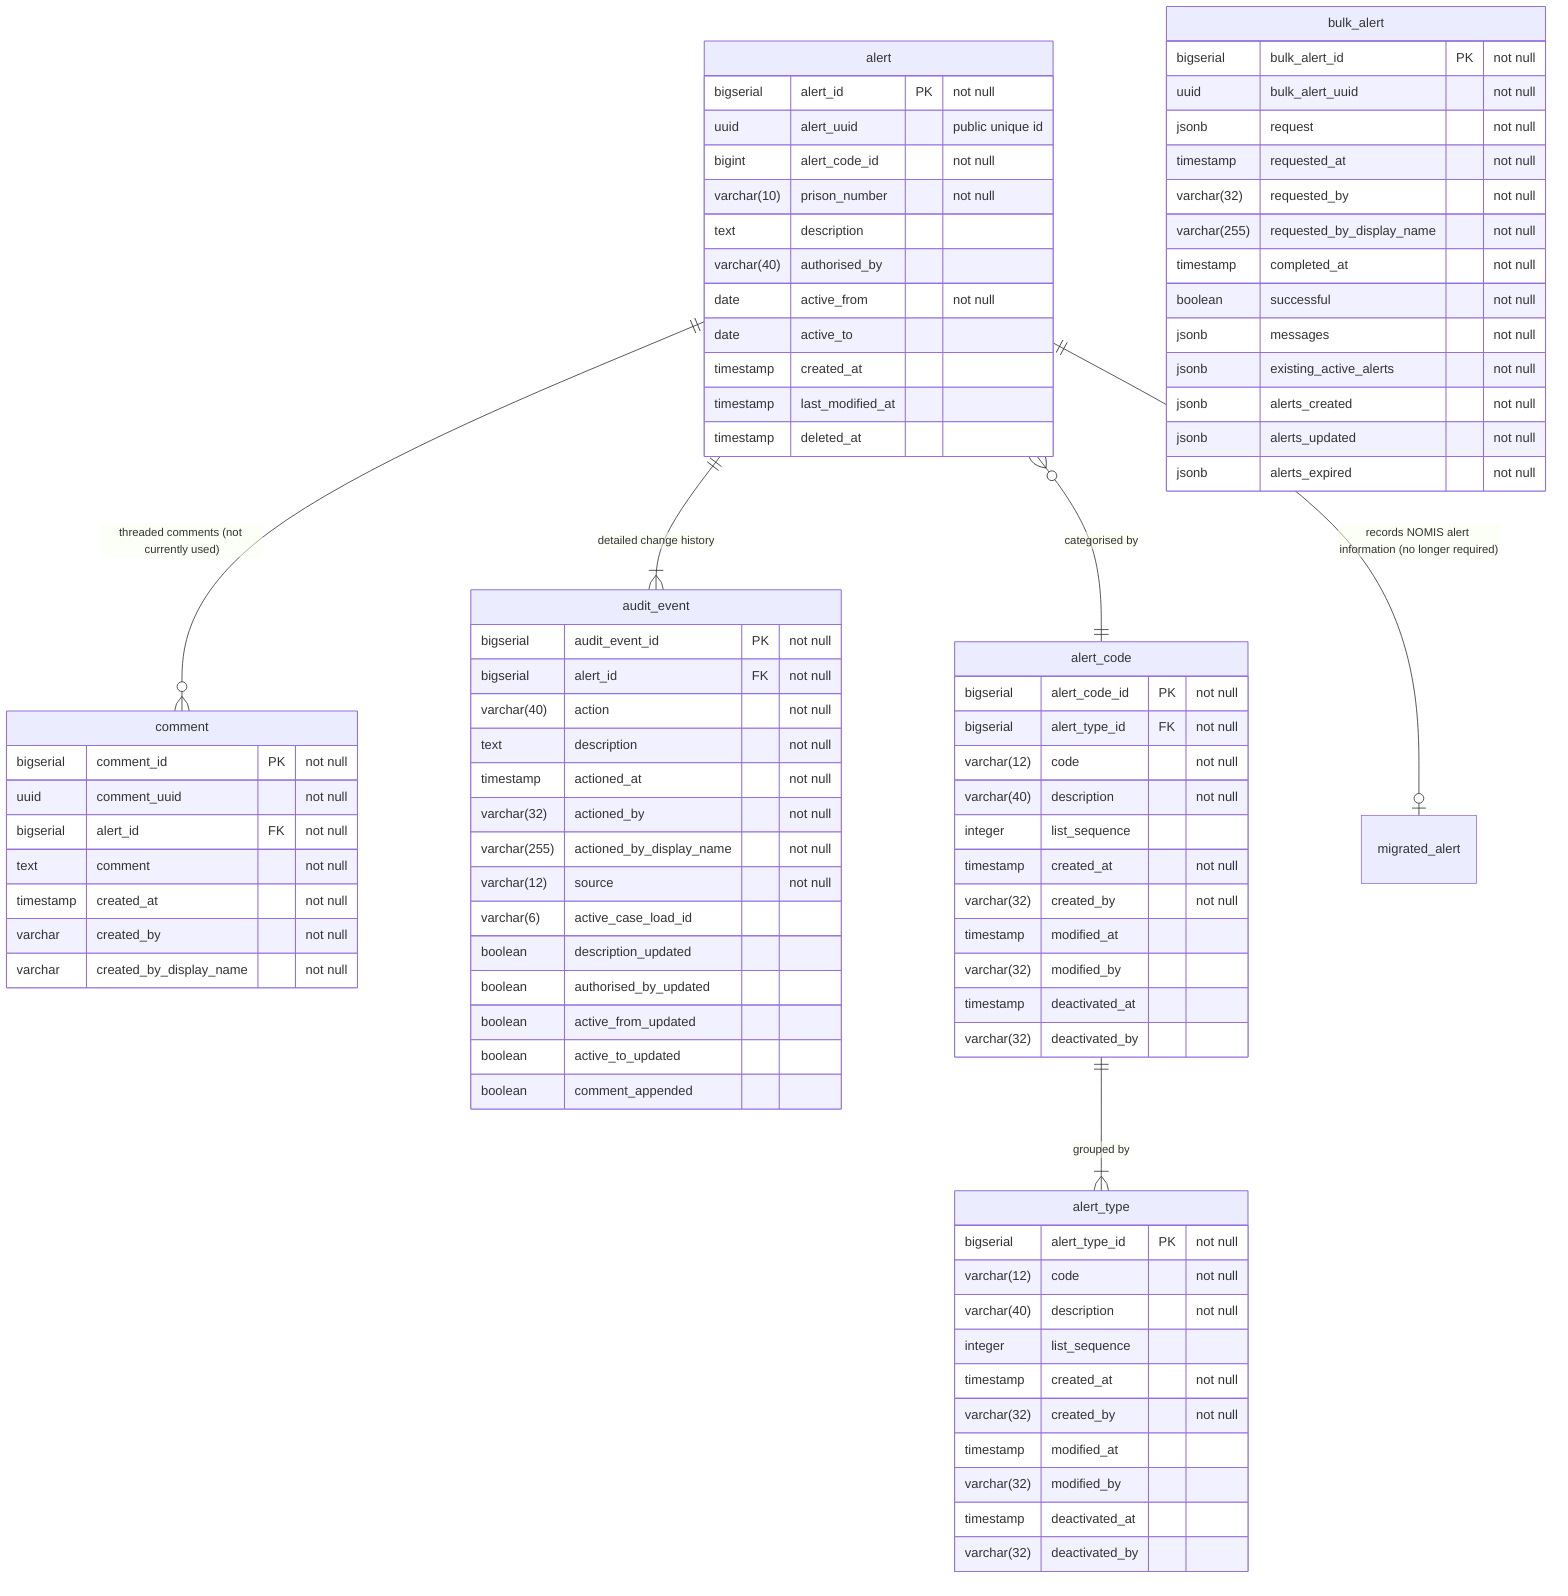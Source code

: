 erDiagram
    alert one to zero or more comment : "threaded comments (not currently used)"
    alert one to one or more audit_event : "detailed change history"
    alert many to one alert_code : "categorised by"
    alert_code one to one or more alert_type : "grouped by"
    alert one to zero or one migrated_alert : "records NOMIS alert information (no longer required)"

    alert {
        bigserial alert_id PK "not null"
        uuid alert_uuid "public unique id"
        bigint alert_code_id "not null"
        varchar(10) prison_number "not null"
        text description
        varchar(40) authorised_by
        date active_from "not null"
        date active_to
        timestamp created_at
        timestamp last_modified_at
        timestamp deleted_at
    }

    comment {
        bigserial comment_id PK "not null"
        uuid comment_uuid "not null"
        bigserial alert_id FK "not null"
        text comment "not null"
        timestamp created_at "not null"
        varchar created_by "not null"
        varchar created_by_display_name "not null"
    }

    audit_event {
        bigserial audit_event_id PK "not null"
        bigserial alert_id FK "not null"
        varchar(40) action "not null"
        text description "not null"
        timestamp actioned_at "not null"
        varchar(32) actioned_by "not null"
        varchar(255) actioned_by_display_name "not null"
        varchar(12) source "not null"
        varchar(6) active_case_load_id
        boolean description_updated
        boolean authorised_by_updated
        boolean active_from_updated
        boolean active_to_updated
        boolean comment_appended
    }

    alert_code {
        bigserial alert_code_id PK "not null"
        bigserial alert_type_id FK "not null"
        varchar(12) code "not null"
        varchar(40) description "not null"
        integer list_sequence
        timestamp created_at "not null"
        varchar(32) created_by "not null"
        timestamp modified_at
        varchar(32) modified_by
        timestamp deactivated_at
        varchar(32) deactivated_by
    }

    alert_type {
        bigserial alert_type_id PK "not null"
        varchar(12) code "not null"
        varchar(40) description "not null"
        integer list_sequence
        timestamp created_at "not null"
        varchar(32) created_by "not null"
        timestamp modified_at
        varchar(32) modified_by
        timestamp deactivated_at
        varchar(32) deactivated_by
    }

    bulk_alert {
        bigserial bulk_alert_id PK "not null"
        uuid bulk_alert_uuid "not null"
        jsonb request "not null"
        timestamp requested_at "not null"
        varchar(32) requested_by "not null"
        varchar(255) requested_by_display_name "not null"
        timestamp completed_at "not null"
        boolean successful "not null"
        jsonb messages "not null"
        jsonb existing_active_alerts "not null"
        jsonb alerts_created "not null"
        jsonb alerts_updated "not null"
        jsonb alerts_expired "not null"
    }